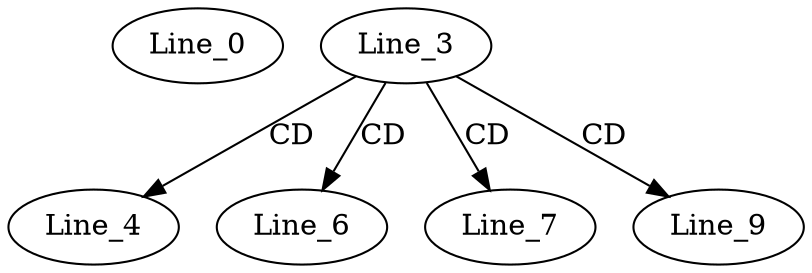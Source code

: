 digraph G {
  Line_0;
  Line_3;
  Line_4;
  Line_6;
  Line_7;
  Line_9;
  Line_3 -> Line_4 [ label="CD" ];
  Line_3 -> Line_6 [ label="CD" ];
  Line_3 -> Line_7 [ label="CD" ];
  Line_3 -> Line_9 [ label="CD" ];
}
